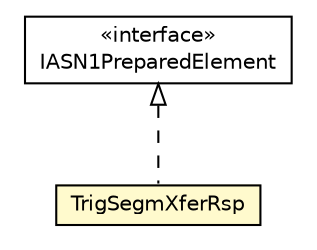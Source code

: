 #!/usr/local/bin/dot
#
# Class diagram 
# Generated by UMLGraph version R5_6-24-gf6e263 (http://www.umlgraph.org/)
#

digraph G {
	edge [fontname="Helvetica",fontsize=10,labelfontname="Helvetica",labelfontsize=10];
	node [fontname="Helvetica",fontsize=10,shape=plaintext];
	nodesep=0.25;
	ranksep=0.5;
	// org.universAAL.lddi.lib.ieeex73std.org.bn.coders.IASN1PreparedElement
	c326614 [label=<<table title="org.universAAL.lddi.lib.ieeex73std.org.bn.coders.IASN1PreparedElement" border="0" cellborder="1" cellspacing="0" cellpadding="2" port="p" href="../../org/bn/coders/IASN1PreparedElement.html">
		<tr><td><table border="0" cellspacing="0" cellpadding="1">
<tr><td align="center" balign="center"> &#171;interface&#187; </td></tr>
<tr><td align="center" balign="center"> IASN1PreparedElement </td></tr>
		</table></td></tr>
		</table>>, URL="../../org/bn/coders/IASN1PreparedElement.html", fontname="Helvetica", fontcolor="black", fontsize=10.0];
	// org.universAAL.lddi.lib.ieeex73std.x73.p20601.TrigSegmXferRsp
	c326679 [label=<<table title="org.universAAL.lddi.lib.ieeex73std.x73.p20601.TrigSegmXferRsp" border="0" cellborder="1" cellspacing="0" cellpadding="2" port="p" bgcolor="lemonChiffon" href="./TrigSegmXferRsp.html">
		<tr><td><table border="0" cellspacing="0" cellpadding="1">
<tr><td align="center" balign="center"> TrigSegmXferRsp </td></tr>
		</table></td></tr>
		</table>>, URL="./TrigSegmXferRsp.html", fontname="Helvetica", fontcolor="black", fontsize=10.0];
	//org.universAAL.lddi.lib.ieeex73std.x73.p20601.TrigSegmXferRsp implements org.universAAL.lddi.lib.ieeex73std.org.bn.coders.IASN1PreparedElement
	c326614:p -> c326679:p [dir=back,arrowtail=empty,style=dashed];
}

